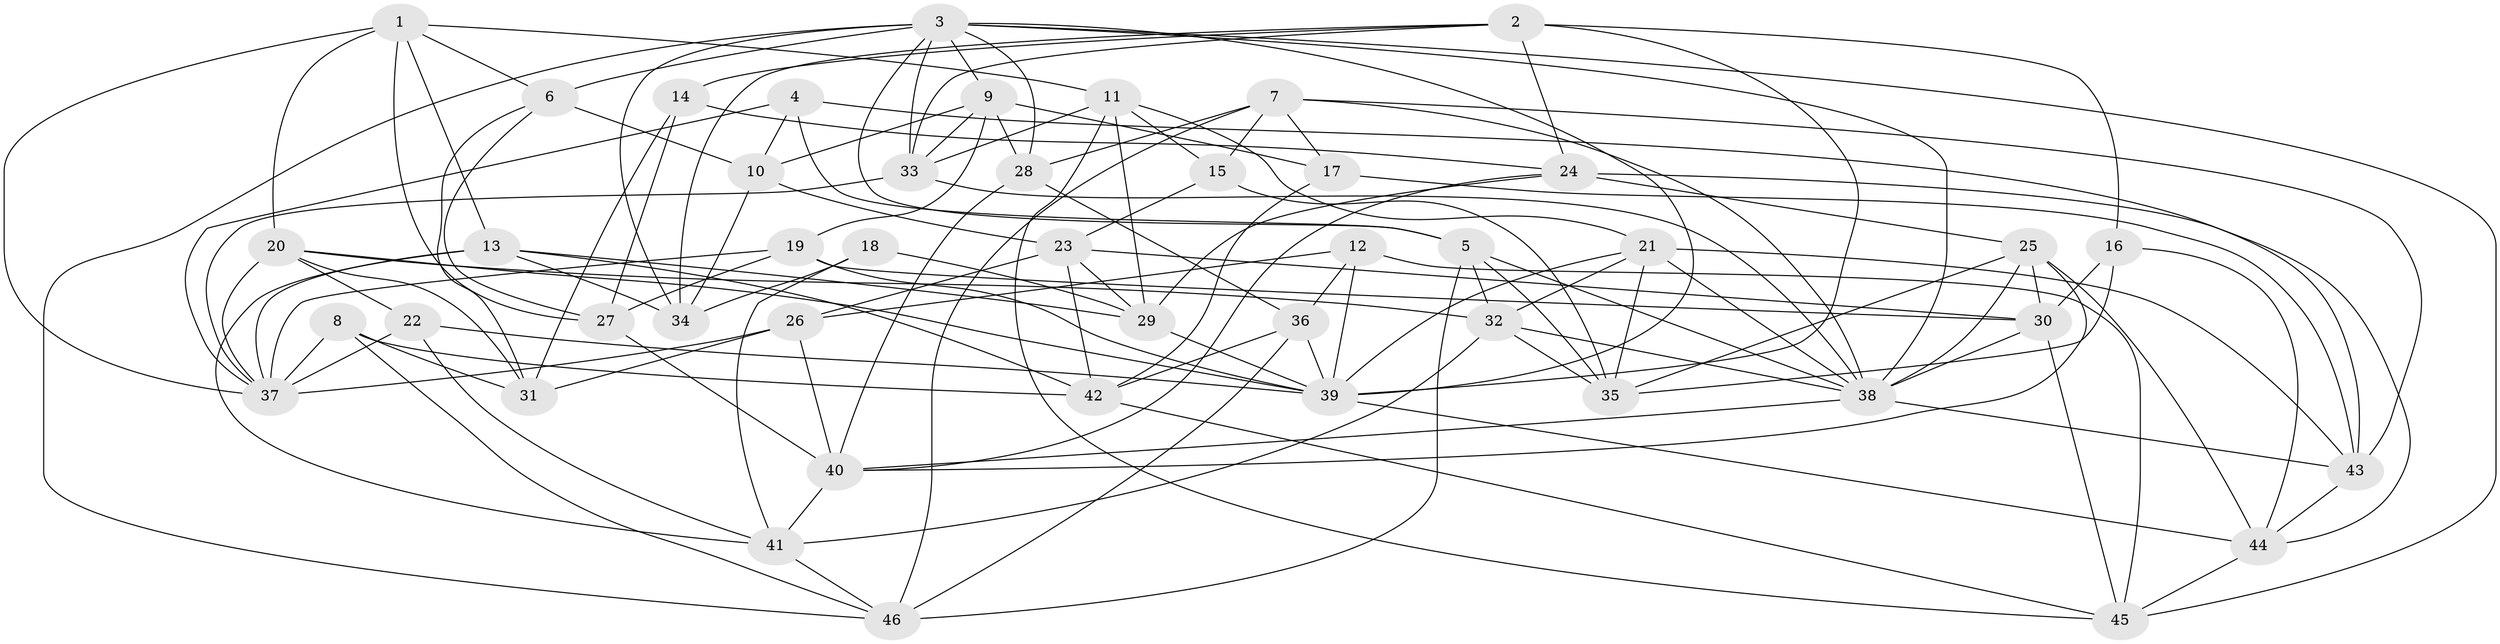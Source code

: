 // original degree distribution, {4: 1.0}
// Generated by graph-tools (version 1.1) at 2025/26/03/09/25 03:26:55]
// undirected, 46 vertices, 132 edges
graph export_dot {
graph [start="1"]
  node [color=gray90,style=filled];
  1;
  2;
  3;
  4;
  5;
  6;
  7;
  8;
  9;
  10;
  11;
  12;
  13;
  14;
  15;
  16;
  17;
  18;
  19;
  20;
  21;
  22;
  23;
  24;
  25;
  26;
  27;
  28;
  29;
  30;
  31;
  32;
  33;
  34;
  35;
  36;
  37;
  38;
  39;
  40;
  41;
  42;
  43;
  44;
  45;
  46;
  1 -- 6 [weight=1.0];
  1 -- 11 [weight=1.0];
  1 -- 13 [weight=1.0];
  1 -- 20 [weight=1.0];
  1 -- 27 [weight=1.0];
  1 -- 37 [weight=1.0];
  2 -- 14 [weight=1.0];
  2 -- 16 [weight=1.0];
  2 -- 24 [weight=1.0];
  2 -- 33 [weight=1.0];
  2 -- 34 [weight=1.0];
  2 -- 39 [weight=1.0];
  3 -- 5 [weight=1.0];
  3 -- 6 [weight=1.0];
  3 -- 9 [weight=1.0];
  3 -- 28 [weight=1.0];
  3 -- 33 [weight=1.0];
  3 -- 34 [weight=1.0];
  3 -- 38 [weight=1.0];
  3 -- 39 [weight=1.0];
  3 -- 45 [weight=1.0];
  3 -- 46 [weight=1.0];
  4 -- 5 [weight=1.0];
  4 -- 10 [weight=1.0];
  4 -- 37 [weight=1.0];
  4 -- 43 [weight=1.0];
  5 -- 32 [weight=1.0];
  5 -- 35 [weight=1.0];
  5 -- 38 [weight=1.0];
  5 -- 46 [weight=1.0];
  6 -- 10 [weight=2.0];
  6 -- 27 [weight=1.0];
  6 -- 31 [weight=1.0];
  7 -- 15 [weight=1.0];
  7 -- 17 [weight=1.0];
  7 -- 28 [weight=1.0];
  7 -- 38 [weight=1.0];
  7 -- 43 [weight=1.0];
  7 -- 46 [weight=1.0];
  8 -- 31 [weight=1.0];
  8 -- 37 [weight=1.0];
  8 -- 42 [weight=1.0];
  8 -- 46 [weight=1.0];
  9 -- 10 [weight=1.0];
  9 -- 17 [weight=1.0];
  9 -- 19 [weight=1.0];
  9 -- 28 [weight=1.0];
  9 -- 33 [weight=1.0];
  10 -- 23 [weight=1.0];
  10 -- 34 [weight=1.0];
  11 -- 15 [weight=1.0];
  11 -- 21 [weight=1.0];
  11 -- 29 [weight=1.0];
  11 -- 33 [weight=1.0];
  11 -- 45 [weight=1.0];
  12 -- 26 [weight=1.0];
  12 -- 36 [weight=1.0];
  12 -- 39 [weight=1.0];
  12 -- 45 [weight=1.0];
  13 -- 29 [weight=1.0];
  13 -- 34 [weight=1.0];
  13 -- 37 [weight=1.0];
  13 -- 41 [weight=1.0];
  13 -- 42 [weight=1.0];
  14 -- 24 [weight=1.0];
  14 -- 27 [weight=1.0];
  14 -- 31 [weight=1.0];
  15 -- 23 [weight=1.0];
  15 -- 35 [weight=1.0];
  16 -- 30 [weight=1.0];
  16 -- 35 [weight=1.0];
  16 -- 44 [weight=1.0];
  17 -- 42 [weight=1.0];
  17 -- 43 [weight=1.0];
  18 -- 29 [weight=1.0];
  18 -- 34 [weight=2.0];
  18 -- 41 [weight=1.0];
  19 -- 27 [weight=1.0];
  19 -- 30 [weight=1.0];
  19 -- 37 [weight=2.0];
  19 -- 39 [weight=1.0];
  20 -- 22 [weight=1.0];
  20 -- 31 [weight=1.0];
  20 -- 32 [weight=1.0];
  20 -- 37 [weight=1.0];
  20 -- 39 [weight=1.0];
  21 -- 32 [weight=1.0];
  21 -- 35 [weight=1.0];
  21 -- 38 [weight=1.0];
  21 -- 39 [weight=1.0];
  21 -- 43 [weight=1.0];
  22 -- 37 [weight=1.0];
  22 -- 39 [weight=1.0];
  22 -- 41 [weight=1.0];
  23 -- 26 [weight=1.0];
  23 -- 29 [weight=1.0];
  23 -- 30 [weight=1.0];
  23 -- 42 [weight=1.0];
  24 -- 25 [weight=1.0];
  24 -- 29 [weight=1.0];
  24 -- 40 [weight=1.0];
  24 -- 44 [weight=1.0];
  25 -- 30 [weight=1.0];
  25 -- 35 [weight=1.0];
  25 -- 38 [weight=1.0];
  25 -- 40 [weight=1.0];
  25 -- 44 [weight=1.0];
  26 -- 31 [weight=2.0];
  26 -- 37 [weight=1.0];
  26 -- 40 [weight=1.0];
  27 -- 40 [weight=2.0];
  28 -- 36 [weight=2.0];
  28 -- 40 [weight=1.0];
  29 -- 39 [weight=1.0];
  30 -- 38 [weight=1.0];
  30 -- 45 [weight=1.0];
  32 -- 35 [weight=1.0];
  32 -- 38 [weight=1.0];
  32 -- 41 [weight=1.0];
  33 -- 37 [weight=1.0];
  33 -- 38 [weight=1.0];
  36 -- 39 [weight=1.0];
  36 -- 42 [weight=1.0];
  36 -- 46 [weight=1.0];
  38 -- 40 [weight=1.0];
  38 -- 43 [weight=1.0];
  39 -- 44 [weight=1.0];
  40 -- 41 [weight=1.0];
  41 -- 46 [weight=1.0];
  42 -- 45 [weight=1.0];
  43 -- 44 [weight=1.0];
  44 -- 45 [weight=1.0];
}
